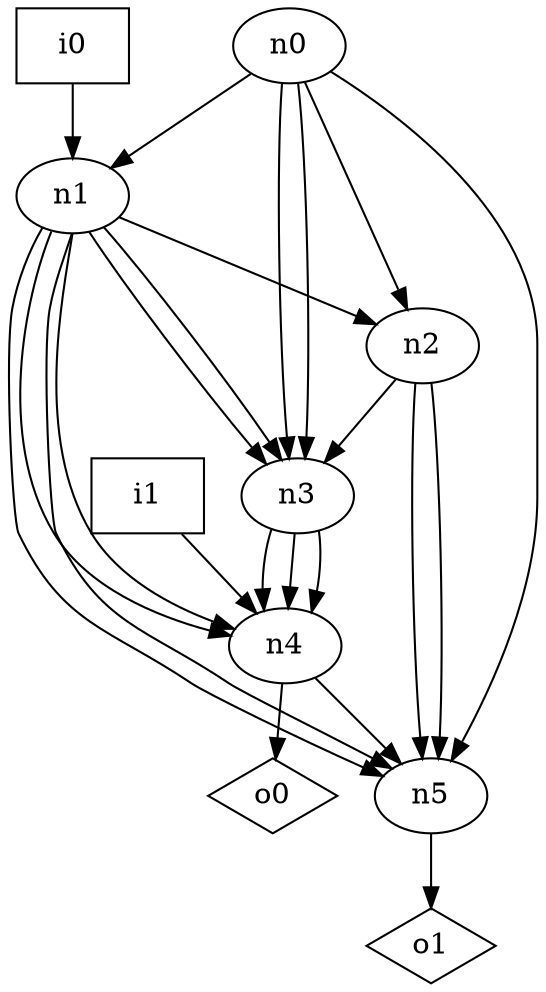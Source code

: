 digraph G {
n0 [label="n0"];
n1 [label="n1"];
n2 [label="n2"];
n3 [label="n3"];
n4 [label="n4"];
n5 [label="n5"];
n6 [label="i0",shape="box"];
n7 [label="i1",shape="box"];
n8 [label="o0",shape="diamond"];
n9 [label="o1",shape="diamond"];
n0 -> n1
n0 -> n2
n0 -> n3
n0 -> n3
n0 -> n5
n1 -> n2
n1 -> n3
n1 -> n3
n1 -> n4
n1 -> n4
n1 -> n5
n1 -> n5
n2 -> n3
n2 -> n5
n2 -> n5
n3 -> n4
n3 -> n4
n3 -> n4
n4 -> n5
n4 -> n8
n5 -> n9
n6 -> n1
n7 -> n4
}